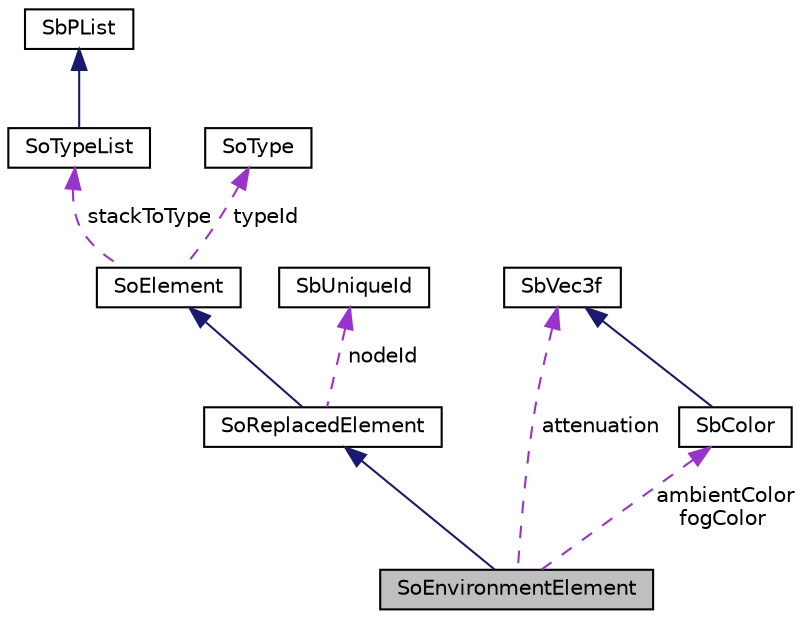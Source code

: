 digraph "SoEnvironmentElement"
{
 // LATEX_PDF_SIZE
  edge [fontname="Helvetica",fontsize="10",labelfontname="Helvetica",labelfontsize="10"];
  node [fontname="Helvetica",fontsize="10",shape=record];
  Node1 [label="SoEnvironmentElement",height=0.2,width=0.4,color="black", fillcolor="grey75", style="filled", fontcolor="black",tooltip="The SoEnvironmentElement class is yet to be documented."];
  Node2 -> Node1 [dir="back",color="midnightblue",fontsize="10",style="solid",fontname="Helvetica"];
  Node2 [label="SoReplacedElement",height=0.2,width=0.4,color="black", fillcolor="white", style="filled",URL="$classSoReplacedElement.html",tooltip="The SoReplacedElement class is an abstract element superclass."];
  Node3 -> Node2 [dir="back",color="midnightblue",fontsize="10",style="solid",fontname="Helvetica"];
  Node3 [label="SoElement",height=0.2,width=0.4,color="black", fillcolor="white", style="filled",URL="$classSoElement.html",tooltip="SoElement is the abstract base class for all elements."];
  Node4 -> Node3 [dir="back",color="darkorchid3",fontsize="10",style="dashed",label=" stackToType" ,fontname="Helvetica"];
  Node4 [label="SoTypeList",height=0.2,width=0.4,color="black", fillcolor="white", style="filled",URL="$classSoTypeList.html",tooltip="The SoTypeList class is a container class for arrays of SoType objects."];
  Node5 -> Node4 [dir="back",color="midnightblue",fontsize="10",style="solid",fontname="Helvetica"];
  Node5 [label="SbPList",height=0.2,width=0.4,color="black", fillcolor="white", style="filled",URL="$classSbPList.html",tooltip="The SbPList class is a container class for void pointers."];
  Node6 -> Node3 [dir="back",color="darkorchid3",fontsize="10",style="dashed",label=" typeId" ,fontname="Helvetica"];
  Node6 [label="SoType",height=0.2,width=0.4,color="black", fillcolor="white", style="filled",URL="$classSoType.html",tooltip="The SoType class is the basis for the runtime type system in Coin."];
  Node7 -> Node2 [dir="back",color="darkorchid3",fontsize="10",style="dashed",label=" nodeId" ,fontname="Helvetica"];
  Node7 [label="SbUniqueId",height=0.2,width=0.4,color="black", fillcolor="white", style="filled",URL="$classSbUniqueId.html",tooltip="SbUniqueId is an integer type for node identifiers."];
  Node8 -> Node1 [dir="back",color="darkorchid3",fontsize="10",style="dashed",label=" attenuation" ,fontname="Helvetica"];
  Node8 [label="SbVec3f",height=0.2,width=0.4,color="black", fillcolor="white", style="filled",URL="$classSbVec3f.html",tooltip="The SbVec3f class is a 3 dimensional vector with floating point coordinates."];
  Node9 -> Node1 [dir="back",color="darkorchid3",fontsize="10",style="dashed",label=" ambientColor\nfogColor" ,fontname="Helvetica"];
  Node9 [label="SbColor",height=0.2,width=0.4,color="black", fillcolor="white", style="filled",URL="$classSbColor.html",tooltip="The SbColor class contains the red, green and blue components which make up a color value."];
  Node8 -> Node9 [dir="back",color="midnightblue",fontsize="10",style="solid",fontname="Helvetica"];
}

